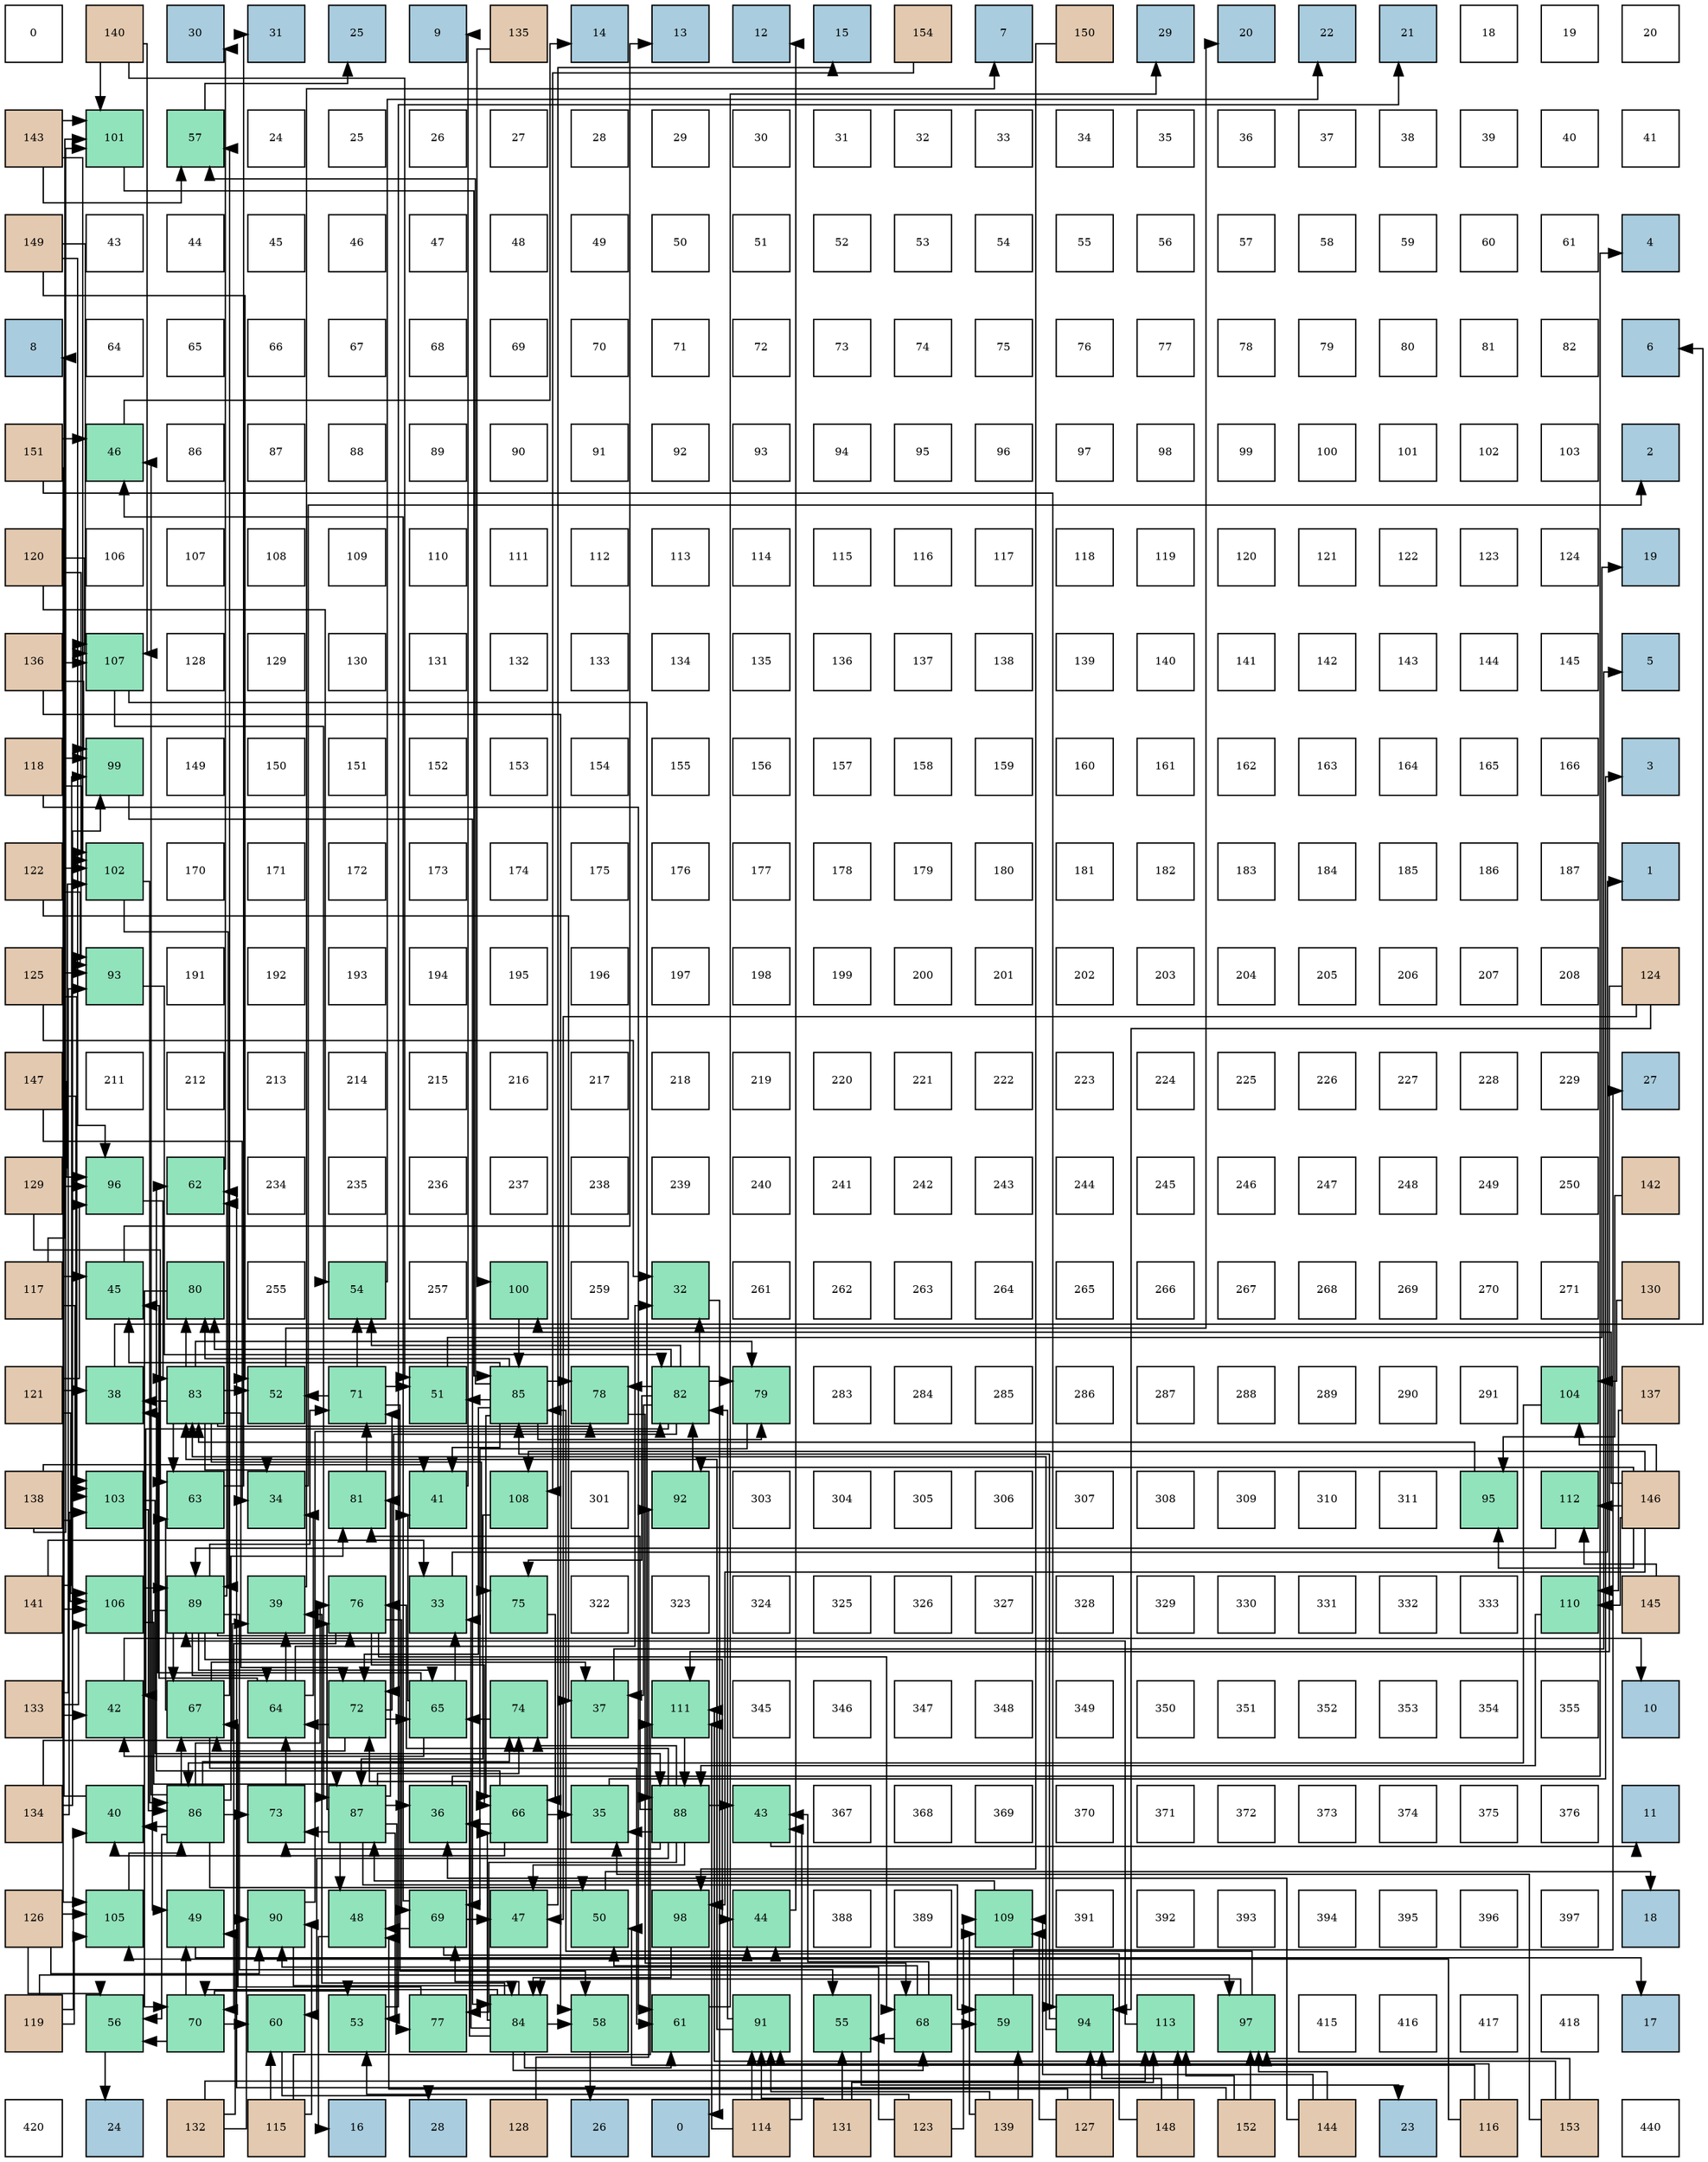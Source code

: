 digraph layout{
 rankdir=TB;
 splines=ortho;
 node [style=filled shape=square fixedsize=true width=0.6];
0[label="0", fontsize=8, fillcolor="#ffffff"];
1[label="140", fontsize=8, fillcolor="#e3c9af"];
2[label="30", fontsize=8, fillcolor="#a9ccde"];
3[label="31", fontsize=8, fillcolor="#a9ccde"];
4[label="25", fontsize=8, fillcolor="#a9ccde"];
5[label="9", fontsize=8, fillcolor="#a9ccde"];
6[label="135", fontsize=8, fillcolor="#e3c9af"];
7[label="14", fontsize=8, fillcolor="#a9ccde"];
8[label="13", fontsize=8, fillcolor="#a9ccde"];
9[label="12", fontsize=8, fillcolor="#a9ccde"];
10[label="15", fontsize=8, fillcolor="#a9ccde"];
11[label="154", fontsize=8, fillcolor="#e3c9af"];
12[label="7", fontsize=8, fillcolor="#a9ccde"];
13[label="150", fontsize=8, fillcolor="#e3c9af"];
14[label="29", fontsize=8, fillcolor="#a9ccde"];
15[label="20", fontsize=8, fillcolor="#a9ccde"];
16[label="22", fontsize=8, fillcolor="#a9ccde"];
17[label="21", fontsize=8, fillcolor="#a9ccde"];
18[label="18", fontsize=8, fillcolor="#ffffff"];
19[label="19", fontsize=8, fillcolor="#ffffff"];
20[label="20", fontsize=8, fillcolor="#ffffff"];
21[label="143", fontsize=8, fillcolor="#e3c9af"];
22[label="101", fontsize=8, fillcolor="#91e3bb"];
23[label="57", fontsize=8, fillcolor="#91e3bb"];
24[label="24", fontsize=8, fillcolor="#ffffff"];
25[label="25", fontsize=8, fillcolor="#ffffff"];
26[label="26", fontsize=8, fillcolor="#ffffff"];
27[label="27", fontsize=8, fillcolor="#ffffff"];
28[label="28", fontsize=8, fillcolor="#ffffff"];
29[label="29", fontsize=8, fillcolor="#ffffff"];
30[label="30", fontsize=8, fillcolor="#ffffff"];
31[label="31", fontsize=8, fillcolor="#ffffff"];
32[label="32", fontsize=8, fillcolor="#ffffff"];
33[label="33", fontsize=8, fillcolor="#ffffff"];
34[label="34", fontsize=8, fillcolor="#ffffff"];
35[label="35", fontsize=8, fillcolor="#ffffff"];
36[label="36", fontsize=8, fillcolor="#ffffff"];
37[label="37", fontsize=8, fillcolor="#ffffff"];
38[label="38", fontsize=8, fillcolor="#ffffff"];
39[label="39", fontsize=8, fillcolor="#ffffff"];
40[label="40", fontsize=8, fillcolor="#ffffff"];
41[label="41", fontsize=8, fillcolor="#ffffff"];
42[label="149", fontsize=8, fillcolor="#e3c9af"];
43[label="43", fontsize=8, fillcolor="#ffffff"];
44[label="44", fontsize=8, fillcolor="#ffffff"];
45[label="45", fontsize=8, fillcolor="#ffffff"];
46[label="46", fontsize=8, fillcolor="#ffffff"];
47[label="47", fontsize=8, fillcolor="#ffffff"];
48[label="48", fontsize=8, fillcolor="#ffffff"];
49[label="49", fontsize=8, fillcolor="#ffffff"];
50[label="50", fontsize=8, fillcolor="#ffffff"];
51[label="51", fontsize=8, fillcolor="#ffffff"];
52[label="52", fontsize=8, fillcolor="#ffffff"];
53[label="53", fontsize=8, fillcolor="#ffffff"];
54[label="54", fontsize=8, fillcolor="#ffffff"];
55[label="55", fontsize=8, fillcolor="#ffffff"];
56[label="56", fontsize=8, fillcolor="#ffffff"];
57[label="57", fontsize=8, fillcolor="#ffffff"];
58[label="58", fontsize=8, fillcolor="#ffffff"];
59[label="59", fontsize=8, fillcolor="#ffffff"];
60[label="60", fontsize=8, fillcolor="#ffffff"];
61[label="61", fontsize=8, fillcolor="#ffffff"];
62[label="4", fontsize=8, fillcolor="#a9ccde"];
63[label="8", fontsize=8, fillcolor="#a9ccde"];
64[label="64", fontsize=8, fillcolor="#ffffff"];
65[label="65", fontsize=8, fillcolor="#ffffff"];
66[label="66", fontsize=8, fillcolor="#ffffff"];
67[label="67", fontsize=8, fillcolor="#ffffff"];
68[label="68", fontsize=8, fillcolor="#ffffff"];
69[label="69", fontsize=8, fillcolor="#ffffff"];
70[label="70", fontsize=8, fillcolor="#ffffff"];
71[label="71", fontsize=8, fillcolor="#ffffff"];
72[label="72", fontsize=8, fillcolor="#ffffff"];
73[label="73", fontsize=8, fillcolor="#ffffff"];
74[label="74", fontsize=8, fillcolor="#ffffff"];
75[label="75", fontsize=8, fillcolor="#ffffff"];
76[label="76", fontsize=8, fillcolor="#ffffff"];
77[label="77", fontsize=8, fillcolor="#ffffff"];
78[label="78", fontsize=8, fillcolor="#ffffff"];
79[label="79", fontsize=8, fillcolor="#ffffff"];
80[label="80", fontsize=8, fillcolor="#ffffff"];
81[label="81", fontsize=8, fillcolor="#ffffff"];
82[label="82", fontsize=8, fillcolor="#ffffff"];
83[label="6", fontsize=8, fillcolor="#a9ccde"];
84[label="151", fontsize=8, fillcolor="#e3c9af"];
85[label="46", fontsize=8, fillcolor="#91e3bb"];
86[label="86", fontsize=8, fillcolor="#ffffff"];
87[label="87", fontsize=8, fillcolor="#ffffff"];
88[label="88", fontsize=8, fillcolor="#ffffff"];
89[label="89", fontsize=8, fillcolor="#ffffff"];
90[label="90", fontsize=8, fillcolor="#ffffff"];
91[label="91", fontsize=8, fillcolor="#ffffff"];
92[label="92", fontsize=8, fillcolor="#ffffff"];
93[label="93", fontsize=8, fillcolor="#ffffff"];
94[label="94", fontsize=8, fillcolor="#ffffff"];
95[label="95", fontsize=8, fillcolor="#ffffff"];
96[label="96", fontsize=8, fillcolor="#ffffff"];
97[label="97", fontsize=8, fillcolor="#ffffff"];
98[label="98", fontsize=8, fillcolor="#ffffff"];
99[label="99", fontsize=8, fillcolor="#ffffff"];
100[label="100", fontsize=8, fillcolor="#ffffff"];
101[label="101", fontsize=8, fillcolor="#ffffff"];
102[label="102", fontsize=8, fillcolor="#ffffff"];
103[label="103", fontsize=8, fillcolor="#ffffff"];
104[label="2", fontsize=8, fillcolor="#a9ccde"];
105[label="120", fontsize=8, fillcolor="#e3c9af"];
106[label="106", fontsize=8, fillcolor="#ffffff"];
107[label="107", fontsize=8, fillcolor="#ffffff"];
108[label="108", fontsize=8, fillcolor="#ffffff"];
109[label="109", fontsize=8, fillcolor="#ffffff"];
110[label="110", fontsize=8, fillcolor="#ffffff"];
111[label="111", fontsize=8, fillcolor="#ffffff"];
112[label="112", fontsize=8, fillcolor="#ffffff"];
113[label="113", fontsize=8, fillcolor="#ffffff"];
114[label="114", fontsize=8, fillcolor="#ffffff"];
115[label="115", fontsize=8, fillcolor="#ffffff"];
116[label="116", fontsize=8, fillcolor="#ffffff"];
117[label="117", fontsize=8, fillcolor="#ffffff"];
118[label="118", fontsize=8, fillcolor="#ffffff"];
119[label="119", fontsize=8, fillcolor="#ffffff"];
120[label="120", fontsize=8, fillcolor="#ffffff"];
121[label="121", fontsize=8, fillcolor="#ffffff"];
122[label="122", fontsize=8, fillcolor="#ffffff"];
123[label="123", fontsize=8, fillcolor="#ffffff"];
124[label="124", fontsize=8, fillcolor="#ffffff"];
125[label="19", fontsize=8, fillcolor="#a9ccde"];
126[label="136", fontsize=8, fillcolor="#e3c9af"];
127[label="107", fontsize=8, fillcolor="#91e3bb"];
128[label="128", fontsize=8, fillcolor="#ffffff"];
129[label="129", fontsize=8, fillcolor="#ffffff"];
130[label="130", fontsize=8, fillcolor="#ffffff"];
131[label="131", fontsize=8, fillcolor="#ffffff"];
132[label="132", fontsize=8, fillcolor="#ffffff"];
133[label="133", fontsize=8, fillcolor="#ffffff"];
134[label="134", fontsize=8, fillcolor="#ffffff"];
135[label="135", fontsize=8, fillcolor="#ffffff"];
136[label="136", fontsize=8, fillcolor="#ffffff"];
137[label="137", fontsize=8, fillcolor="#ffffff"];
138[label="138", fontsize=8, fillcolor="#ffffff"];
139[label="139", fontsize=8, fillcolor="#ffffff"];
140[label="140", fontsize=8, fillcolor="#ffffff"];
141[label="141", fontsize=8, fillcolor="#ffffff"];
142[label="142", fontsize=8, fillcolor="#ffffff"];
143[label="143", fontsize=8, fillcolor="#ffffff"];
144[label="144", fontsize=8, fillcolor="#ffffff"];
145[label="145", fontsize=8, fillcolor="#ffffff"];
146[label="5", fontsize=8, fillcolor="#a9ccde"];
147[label="118", fontsize=8, fillcolor="#e3c9af"];
148[label="99", fontsize=8, fillcolor="#91e3bb"];
149[label="149", fontsize=8, fillcolor="#ffffff"];
150[label="150", fontsize=8, fillcolor="#ffffff"];
151[label="151", fontsize=8, fillcolor="#ffffff"];
152[label="152", fontsize=8, fillcolor="#ffffff"];
153[label="153", fontsize=8, fillcolor="#ffffff"];
154[label="154", fontsize=8, fillcolor="#ffffff"];
155[label="155", fontsize=8, fillcolor="#ffffff"];
156[label="156", fontsize=8, fillcolor="#ffffff"];
157[label="157", fontsize=8, fillcolor="#ffffff"];
158[label="158", fontsize=8, fillcolor="#ffffff"];
159[label="159", fontsize=8, fillcolor="#ffffff"];
160[label="160", fontsize=8, fillcolor="#ffffff"];
161[label="161", fontsize=8, fillcolor="#ffffff"];
162[label="162", fontsize=8, fillcolor="#ffffff"];
163[label="163", fontsize=8, fillcolor="#ffffff"];
164[label="164", fontsize=8, fillcolor="#ffffff"];
165[label="165", fontsize=8, fillcolor="#ffffff"];
166[label="166", fontsize=8, fillcolor="#ffffff"];
167[label="3", fontsize=8, fillcolor="#a9ccde"];
168[label="122", fontsize=8, fillcolor="#e3c9af"];
169[label="102", fontsize=8, fillcolor="#91e3bb"];
170[label="170", fontsize=8, fillcolor="#ffffff"];
171[label="171", fontsize=8, fillcolor="#ffffff"];
172[label="172", fontsize=8, fillcolor="#ffffff"];
173[label="173", fontsize=8, fillcolor="#ffffff"];
174[label="174", fontsize=8, fillcolor="#ffffff"];
175[label="175", fontsize=8, fillcolor="#ffffff"];
176[label="176", fontsize=8, fillcolor="#ffffff"];
177[label="177", fontsize=8, fillcolor="#ffffff"];
178[label="178", fontsize=8, fillcolor="#ffffff"];
179[label="179", fontsize=8, fillcolor="#ffffff"];
180[label="180", fontsize=8, fillcolor="#ffffff"];
181[label="181", fontsize=8, fillcolor="#ffffff"];
182[label="182", fontsize=8, fillcolor="#ffffff"];
183[label="183", fontsize=8, fillcolor="#ffffff"];
184[label="184", fontsize=8, fillcolor="#ffffff"];
185[label="185", fontsize=8, fillcolor="#ffffff"];
186[label="186", fontsize=8, fillcolor="#ffffff"];
187[label="187", fontsize=8, fillcolor="#ffffff"];
188[label="1", fontsize=8, fillcolor="#a9ccde"];
189[label="125", fontsize=8, fillcolor="#e3c9af"];
190[label="93", fontsize=8, fillcolor="#91e3bb"];
191[label="191", fontsize=8, fillcolor="#ffffff"];
192[label="192", fontsize=8, fillcolor="#ffffff"];
193[label="193", fontsize=8, fillcolor="#ffffff"];
194[label="194", fontsize=8, fillcolor="#ffffff"];
195[label="195", fontsize=8, fillcolor="#ffffff"];
196[label="196", fontsize=8, fillcolor="#ffffff"];
197[label="197", fontsize=8, fillcolor="#ffffff"];
198[label="198", fontsize=8, fillcolor="#ffffff"];
199[label="199", fontsize=8, fillcolor="#ffffff"];
200[label="200", fontsize=8, fillcolor="#ffffff"];
201[label="201", fontsize=8, fillcolor="#ffffff"];
202[label="202", fontsize=8, fillcolor="#ffffff"];
203[label="203", fontsize=8, fillcolor="#ffffff"];
204[label="204", fontsize=8, fillcolor="#ffffff"];
205[label="205", fontsize=8, fillcolor="#ffffff"];
206[label="206", fontsize=8, fillcolor="#ffffff"];
207[label="207", fontsize=8, fillcolor="#ffffff"];
208[label="208", fontsize=8, fillcolor="#ffffff"];
209[label="124", fontsize=8, fillcolor="#e3c9af"];
210[label="147", fontsize=8, fillcolor="#e3c9af"];
211[label="211", fontsize=8, fillcolor="#ffffff"];
212[label="212", fontsize=8, fillcolor="#ffffff"];
213[label="213", fontsize=8, fillcolor="#ffffff"];
214[label="214", fontsize=8, fillcolor="#ffffff"];
215[label="215", fontsize=8, fillcolor="#ffffff"];
216[label="216", fontsize=8, fillcolor="#ffffff"];
217[label="217", fontsize=8, fillcolor="#ffffff"];
218[label="218", fontsize=8, fillcolor="#ffffff"];
219[label="219", fontsize=8, fillcolor="#ffffff"];
220[label="220", fontsize=8, fillcolor="#ffffff"];
221[label="221", fontsize=8, fillcolor="#ffffff"];
222[label="222", fontsize=8, fillcolor="#ffffff"];
223[label="223", fontsize=8, fillcolor="#ffffff"];
224[label="224", fontsize=8, fillcolor="#ffffff"];
225[label="225", fontsize=8, fillcolor="#ffffff"];
226[label="226", fontsize=8, fillcolor="#ffffff"];
227[label="227", fontsize=8, fillcolor="#ffffff"];
228[label="228", fontsize=8, fillcolor="#ffffff"];
229[label="229", fontsize=8, fillcolor="#ffffff"];
230[label="27", fontsize=8, fillcolor="#a9ccde"];
231[label="129", fontsize=8, fillcolor="#e3c9af"];
232[label="96", fontsize=8, fillcolor="#91e3bb"];
233[label="62", fontsize=8, fillcolor="#91e3bb"];
234[label="234", fontsize=8, fillcolor="#ffffff"];
235[label="235", fontsize=8, fillcolor="#ffffff"];
236[label="236", fontsize=8, fillcolor="#ffffff"];
237[label="237", fontsize=8, fillcolor="#ffffff"];
238[label="238", fontsize=8, fillcolor="#ffffff"];
239[label="239", fontsize=8, fillcolor="#ffffff"];
240[label="240", fontsize=8, fillcolor="#ffffff"];
241[label="241", fontsize=8, fillcolor="#ffffff"];
242[label="242", fontsize=8, fillcolor="#ffffff"];
243[label="243", fontsize=8, fillcolor="#ffffff"];
244[label="244", fontsize=8, fillcolor="#ffffff"];
245[label="245", fontsize=8, fillcolor="#ffffff"];
246[label="246", fontsize=8, fillcolor="#ffffff"];
247[label="247", fontsize=8, fillcolor="#ffffff"];
248[label="248", fontsize=8, fillcolor="#ffffff"];
249[label="249", fontsize=8, fillcolor="#ffffff"];
250[label="250", fontsize=8, fillcolor="#ffffff"];
251[label="142", fontsize=8, fillcolor="#e3c9af"];
252[label="117", fontsize=8, fillcolor="#e3c9af"];
253[label="45", fontsize=8, fillcolor="#91e3bb"];
254[label="80", fontsize=8, fillcolor="#91e3bb"];
255[label="255", fontsize=8, fillcolor="#ffffff"];
256[label="54", fontsize=8, fillcolor="#91e3bb"];
257[label="257", fontsize=8, fillcolor="#ffffff"];
258[label="100", fontsize=8, fillcolor="#91e3bb"];
259[label="259", fontsize=8, fillcolor="#ffffff"];
260[label="32", fontsize=8, fillcolor="#91e3bb"];
261[label="261", fontsize=8, fillcolor="#ffffff"];
262[label="262", fontsize=8, fillcolor="#ffffff"];
263[label="263", fontsize=8, fillcolor="#ffffff"];
264[label="264", fontsize=8, fillcolor="#ffffff"];
265[label="265", fontsize=8, fillcolor="#ffffff"];
266[label="266", fontsize=8, fillcolor="#ffffff"];
267[label="267", fontsize=8, fillcolor="#ffffff"];
268[label="268", fontsize=8, fillcolor="#ffffff"];
269[label="269", fontsize=8, fillcolor="#ffffff"];
270[label="270", fontsize=8, fillcolor="#ffffff"];
271[label="271", fontsize=8, fillcolor="#ffffff"];
272[label="130", fontsize=8, fillcolor="#e3c9af"];
273[label="121", fontsize=8, fillcolor="#e3c9af"];
274[label="38", fontsize=8, fillcolor="#91e3bb"];
275[label="83", fontsize=8, fillcolor="#91e3bb"];
276[label="52", fontsize=8, fillcolor="#91e3bb"];
277[label="71", fontsize=8, fillcolor="#91e3bb"];
278[label="51", fontsize=8, fillcolor="#91e3bb"];
279[label="85", fontsize=8, fillcolor="#91e3bb"];
280[label="78", fontsize=8, fillcolor="#91e3bb"];
281[label="82", fontsize=8, fillcolor="#91e3bb"];
282[label="79", fontsize=8, fillcolor="#91e3bb"];
283[label="283", fontsize=8, fillcolor="#ffffff"];
284[label="284", fontsize=8, fillcolor="#ffffff"];
285[label="285", fontsize=8, fillcolor="#ffffff"];
286[label="286", fontsize=8, fillcolor="#ffffff"];
287[label="287", fontsize=8, fillcolor="#ffffff"];
288[label="288", fontsize=8, fillcolor="#ffffff"];
289[label="289", fontsize=8, fillcolor="#ffffff"];
290[label="290", fontsize=8, fillcolor="#ffffff"];
291[label="291", fontsize=8, fillcolor="#ffffff"];
292[label="104", fontsize=8, fillcolor="#91e3bb"];
293[label="137", fontsize=8, fillcolor="#e3c9af"];
294[label="138", fontsize=8, fillcolor="#e3c9af"];
295[label="103", fontsize=8, fillcolor="#91e3bb"];
296[label="63", fontsize=8, fillcolor="#91e3bb"];
297[label="34", fontsize=8, fillcolor="#91e3bb"];
298[label="81", fontsize=8, fillcolor="#91e3bb"];
299[label="41", fontsize=8, fillcolor="#91e3bb"];
300[label="108", fontsize=8, fillcolor="#91e3bb"];
301[label="301", fontsize=8, fillcolor="#ffffff"];
302[label="92", fontsize=8, fillcolor="#91e3bb"];
303[label="303", fontsize=8, fillcolor="#ffffff"];
304[label="304", fontsize=8, fillcolor="#ffffff"];
305[label="305", fontsize=8, fillcolor="#ffffff"];
306[label="306", fontsize=8, fillcolor="#ffffff"];
307[label="307", fontsize=8, fillcolor="#ffffff"];
308[label="308", fontsize=8, fillcolor="#ffffff"];
309[label="309", fontsize=8, fillcolor="#ffffff"];
310[label="310", fontsize=8, fillcolor="#ffffff"];
311[label="311", fontsize=8, fillcolor="#ffffff"];
312[label="95", fontsize=8, fillcolor="#91e3bb"];
313[label="112", fontsize=8, fillcolor="#91e3bb"];
314[label="146", fontsize=8, fillcolor="#e3c9af"];
315[label="141", fontsize=8, fillcolor="#e3c9af"];
316[label="106", fontsize=8, fillcolor="#91e3bb"];
317[label="89", fontsize=8, fillcolor="#91e3bb"];
318[label="39", fontsize=8, fillcolor="#91e3bb"];
319[label="76", fontsize=8, fillcolor="#91e3bb"];
320[label="33", fontsize=8, fillcolor="#91e3bb"];
321[label="75", fontsize=8, fillcolor="#91e3bb"];
322[label="322", fontsize=8, fillcolor="#ffffff"];
323[label="323", fontsize=8, fillcolor="#ffffff"];
324[label="324", fontsize=8, fillcolor="#ffffff"];
325[label="325", fontsize=8, fillcolor="#ffffff"];
326[label="326", fontsize=8, fillcolor="#ffffff"];
327[label="327", fontsize=8, fillcolor="#ffffff"];
328[label="328", fontsize=8, fillcolor="#ffffff"];
329[label="329", fontsize=8, fillcolor="#ffffff"];
330[label="330", fontsize=8, fillcolor="#ffffff"];
331[label="331", fontsize=8, fillcolor="#ffffff"];
332[label="332", fontsize=8, fillcolor="#ffffff"];
333[label="333", fontsize=8, fillcolor="#ffffff"];
334[label="110", fontsize=8, fillcolor="#91e3bb"];
335[label="145", fontsize=8, fillcolor="#e3c9af"];
336[label="133", fontsize=8, fillcolor="#e3c9af"];
337[label="42", fontsize=8, fillcolor="#91e3bb"];
338[label="67", fontsize=8, fillcolor="#91e3bb"];
339[label="64", fontsize=8, fillcolor="#91e3bb"];
340[label="72", fontsize=8, fillcolor="#91e3bb"];
341[label="65", fontsize=8, fillcolor="#91e3bb"];
342[label="74", fontsize=8, fillcolor="#91e3bb"];
343[label="37", fontsize=8, fillcolor="#91e3bb"];
344[label="111", fontsize=8, fillcolor="#91e3bb"];
345[label="345", fontsize=8, fillcolor="#ffffff"];
346[label="346", fontsize=8, fillcolor="#ffffff"];
347[label="347", fontsize=8, fillcolor="#ffffff"];
348[label="348", fontsize=8, fillcolor="#ffffff"];
349[label="349", fontsize=8, fillcolor="#ffffff"];
350[label="350", fontsize=8, fillcolor="#ffffff"];
351[label="351", fontsize=8, fillcolor="#ffffff"];
352[label="352", fontsize=8, fillcolor="#ffffff"];
353[label="353", fontsize=8, fillcolor="#ffffff"];
354[label="354", fontsize=8, fillcolor="#ffffff"];
355[label="355", fontsize=8, fillcolor="#ffffff"];
356[label="10", fontsize=8, fillcolor="#a9ccde"];
357[label="134", fontsize=8, fillcolor="#e3c9af"];
358[label="40", fontsize=8, fillcolor="#91e3bb"];
359[label="86", fontsize=8, fillcolor="#91e3bb"];
360[label="73", fontsize=8, fillcolor="#91e3bb"];
361[label="87", fontsize=8, fillcolor="#91e3bb"];
362[label="36", fontsize=8, fillcolor="#91e3bb"];
363[label="66", fontsize=8, fillcolor="#91e3bb"];
364[label="35", fontsize=8, fillcolor="#91e3bb"];
365[label="88", fontsize=8, fillcolor="#91e3bb"];
366[label="43", fontsize=8, fillcolor="#91e3bb"];
367[label="367", fontsize=8, fillcolor="#ffffff"];
368[label="368", fontsize=8, fillcolor="#ffffff"];
369[label="369", fontsize=8, fillcolor="#ffffff"];
370[label="370", fontsize=8, fillcolor="#ffffff"];
371[label="371", fontsize=8, fillcolor="#ffffff"];
372[label="372", fontsize=8, fillcolor="#ffffff"];
373[label="373", fontsize=8, fillcolor="#ffffff"];
374[label="374", fontsize=8, fillcolor="#ffffff"];
375[label="375", fontsize=8, fillcolor="#ffffff"];
376[label="376", fontsize=8, fillcolor="#ffffff"];
377[label="11", fontsize=8, fillcolor="#a9ccde"];
378[label="126", fontsize=8, fillcolor="#e3c9af"];
379[label="105", fontsize=8, fillcolor="#91e3bb"];
380[label="49", fontsize=8, fillcolor="#91e3bb"];
381[label="90", fontsize=8, fillcolor="#91e3bb"];
382[label="48", fontsize=8, fillcolor="#91e3bb"];
383[label="69", fontsize=8, fillcolor="#91e3bb"];
384[label="47", fontsize=8, fillcolor="#91e3bb"];
385[label="50", fontsize=8, fillcolor="#91e3bb"];
386[label="98", fontsize=8, fillcolor="#91e3bb"];
387[label="44", fontsize=8, fillcolor="#91e3bb"];
388[label="388", fontsize=8, fillcolor="#ffffff"];
389[label="389", fontsize=8, fillcolor="#ffffff"];
390[label="109", fontsize=8, fillcolor="#91e3bb"];
391[label="391", fontsize=8, fillcolor="#ffffff"];
392[label="392", fontsize=8, fillcolor="#ffffff"];
393[label="393", fontsize=8, fillcolor="#ffffff"];
394[label="394", fontsize=8, fillcolor="#ffffff"];
395[label="395", fontsize=8, fillcolor="#ffffff"];
396[label="396", fontsize=8, fillcolor="#ffffff"];
397[label="397", fontsize=8, fillcolor="#ffffff"];
398[label="18", fontsize=8, fillcolor="#a9ccde"];
399[label="119", fontsize=8, fillcolor="#e3c9af"];
400[label="56", fontsize=8, fillcolor="#91e3bb"];
401[label="70", fontsize=8, fillcolor="#91e3bb"];
402[label="60", fontsize=8, fillcolor="#91e3bb"];
403[label="53", fontsize=8, fillcolor="#91e3bb"];
404[label="77", fontsize=8, fillcolor="#91e3bb"];
405[label="84", fontsize=8, fillcolor="#91e3bb"];
406[label="58", fontsize=8, fillcolor="#91e3bb"];
407[label="61", fontsize=8, fillcolor="#91e3bb"];
408[label="91", fontsize=8, fillcolor="#91e3bb"];
409[label="55", fontsize=8, fillcolor="#91e3bb"];
410[label="68", fontsize=8, fillcolor="#91e3bb"];
411[label="59", fontsize=8, fillcolor="#91e3bb"];
412[label="94", fontsize=8, fillcolor="#91e3bb"];
413[label="113", fontsize=8, fillcolor="#91e3bb"];
414[label="97", fontsize=8, fillcolor="#91e3bb"];
415[label="415", fontsize=8, fillcolor="#ffffff"];
416[label="416", fontsize=8, fillcolor="#ffffff"];
417[label="417", fontsize=8, fillcolor="#ffffff"];
418[label="418", fontsize=8, fillcolor="#ffffff"];
419[label="17", fontsize=8, fillcolor="#a9ccde"];
420[label="420", fontsize=8, fillcolor="#ffffff"];
421[label="24", fontsize=8, fillcolor="#a9ccde"];
422[label="132", fontsize=8, fillcolor="#e3c9af"];
423[label="115", fontsize=8, fillcolor="#e3c9af"];
424[label="16", fontsize=8, fillcolor="#a9ccde"];
425[label="28", fontsize=8, fillcolor="#a9ccde"];
426[label="128", fontsize=8, fillcolor="#e3c9af"];
427[label="26", fontsize=8, fillcolor="#a9ccde"];
428[label="0", fontsize=8, fillcolor="#a9ccde"];
429[label="114", fontsize=8, fillcolor="#e3c9af"];
430[label="131", fontsize=8, fillcolor="#e3c9af"];
431[label="123", fontsize=8, fillcolor="#e3c9af"];
432[label="139", fontsize=8, fillcolor="#e3c9af"];
433[label="127", fontsize=8, fillcolor="#e3c9af"];
434[label="148", fontsize=8, fillcolor="#e3c9af"];
435[label="152", fontsize=8, fillcolor="#e3c9af"];
436[label="144", fontsize=8, fillcolor="#e3c9af"];
437[label="23", fontsize=8, fillcolor="#a9ccde"];
438[label="116", fontsize=8, fillcolor="#e3c9af"];
439[label="153", fontsize=8, fillcolor="#e3c9af"];
440[label="440", fontsize=8, fillcolor="#ffffff"];
edge [constraint=false, style=vis];260 -> 428;
320 -> 188;
297 -> 104;
364 -> 167;
362 -> 62;
343 -> 146;
274 -> 83;
318 -> 12;
358 -> 63;
299 -> 5;
337 -> 356;
366 -> 377;
387 -> 9;
253 -> 8;
85 -> 7;
384 -> 10;
382 -> 424;
380 -> 419;
385 -> 398;
278 -> 125;
276 -> 15;
403 -> 17;
256 -> 16;
409 -> 437;
400 -> 421;
23 -> 4;
406 -> 427;
411 -> 230;
402 -> 425;
407 -> 14;
233 -> 2;
296 -> 3;
339 -> 260;
339 -> 297;
339 -> 318;
339 -> 253;
341 -> 320;
341 -> 274;
341 -> 299;
341 -> 337;
363 -> 364;
363 -> 362;
363 -> 358;
363 -> 233;
338 -> 343;
338 -> 23;
338 -> 407;
338 -> 296;
410 -> 366;
410 -> 385;
410 -> 409;
410 -> 411;
383 -> 387;
383 -> 85;
383 -> 384;
383 -> 382;
401 -> 380;
401 -> 403;
401 -> 400;
401 -> 402;
277 -> 278;
277 -> 276;
277 -> 256;
277 -> 406;
340 -> 339;
340 -> 341;
340 -> 338;
340 -> 277;
360 -> 339;
342 -> 341;
321 -> 363;
319 -> 363;
319 -> 410;
319 -> 383;
319 -> 401;
404 -> 338;
280 -> 410;
282 -> 383;
254 -> 401;
298 -> 277;
281 -> 260;
281 -> 343;
281 -> 337;
281 -> 256;
281 -> 340;
281 -> 321;
281 -> 280;
281 -> 282;
281 -> 254;
275 -> 297;
275 -> 274;
275 -> 276;
275 -> 296;
275 -> 340;
275 -> 321;
275 -> 280;
275 -> 282;
275 -> 254;
405 -> 320;
405 -> 318;
405 -> 406;
405 -> 407;
405 -> 363;
405 -> 410;
405 -> 383;
405 -> 401;
405 -> 340;
279 -> 299;
279 -> 253;
279 -> 278;
279 -> 23;
279 -> 363;
279 -> 340;
279 -> 280;
279 -> 282;
279 -> 254;
359 -> 358;
359 -> 85;
359 -> 385;
359 -> 400;
359 -> 338;
359 -> 360;
359 -> 342;
359 -> 319;
359 -> 298;
361 -> 362;
361 -> 382;
361 -> 403;
361 -> 411;
361 -> 360;
361 -> 342;
361 -> 319;
361 -> 404;
361 -> 298;
365 -> 364;
365 -> 366;
365 -> 384;
365 -> 402;
365 -> 360;
365 -> 342;
365 -> 319;
365 -> 404;
365 -> 298;
317 -> 387;
317 -> 380;
317 -> 409;
317 -> 233;
317 -> 339;
317 -> 341;
317 -> 338;
317 -> 277;
317 -> 319;
381 -> 281;
381 -> 405;
408 -> 281;
408 -> 275;
302 -> 281;
190 -> 281;
412 -> 275;
412 -> 279;
312 -> 275;
232 -> 275;
414 -> 405;
414 -> 279;
386 -> 405;
148 -> 405;
258 -> 279;
22 -> 279;
169 -> 359;
169 -> 317;
295 -> 359;
295 -> 365;
292 -> 359;
379 -> 359;
316 -> 361;
316 -> 317;
127 -> 361;
127 -> 365;
300 -> 361;
390 -> 361;
334 -> 365;
344 -> 365;
313 -> 317;
413 -> 317;
429 -> 366;
429 -> 408;
429 -> 344;
423 -> 402;
423 -> 381;
423 -> 344;
438 -> 385;
438 -> 408;
438 -> 379;
252 -> 253;
252 -> 22;
252 -> 295;
147 -> 407;
147 -> 148;
147 -> 169;
399 -> 358;
399 -> 414;
399 -> 379;
105 -> 256;
105 -> 190;
105 -> 127;
273 -> 274;
273 -> 232;
273 -> 316;
168 -> 343;
168 -> 190;
168 -> 169;
431 -> 403;
431 -> 381;
431 -> 390;
209 -> 384;
209 -> 412;
209 -> 344;
189 -> 260;
189 -> 190;
189 -> 295;
378 -> 400;
378 -> 381;
378 -> 379;
433 -> 382;
433 -> 412;
433 -> 390;
426 -> 302;
231 -> 296;
231 -> 232;
231 -> 169;
272 -> 292;
430 -> 409;
430 -> 408;
430 -> 413;
422 -> 380;
422 -> 381;
422 -> 413;
336 -> 337;
336 -> 190;
336 -> 316;
357 -> 318;
357 -> 148;
357 -> 295;
6 -> 258;
126 -> 406;
126 -> 148;
126 -> 127;
293 -> 334;
294 -> 299;
294 -> 22;
294 -> 316;
432 -> 411;
432 -> 408;
432 -> 390;
1 -> 278;
1 -> 22;
1 -> 127;
315 -> 320;
315 -> 148;
315 -> 316;
251 -> 312;
21 -> 23;
21 -> 22;
21 -> 169;
436 -> 362;
436 -> 414;
436 -> 390;
335 -> 313;
314 -> 302;
314 -> 312;
314 -> 386;
314 -> 258;
314 -> 292;
314 -> 300;
314 -> 334;
314 -> 313;
210 -> 297;
210 -> 232;
210 -> 295;
434 -> 387;
434 -> 412;
434 -> 413;
42 -> 276;
42 -> 232;
42 -> 127;
13 -> 386;
84 -> 85;
84 -> 412;
84 -> 379;
435 -> 233;
435 -> 414;
435 -> 413;
439 -> 364;
439 -> 414;
439 -> 344;
11 -> 300;
edge [constraint=true, style=invis];
0 -> 21 -> 42 -> 63 -> 84 -> 105 -> 126 -> 147 -> 168 -> 189 -> 210 -> 231 -> 252 -> 273 -> 294 -> 315 -> 336 -> 357 -> 378 -> 399 -> 420;
1 -> 22 -> 43 -> 64 -> 85 -> 106 -> 127 -> 148 -> 169 -> 190 -> 211 -> 232 -> 253 -> 274 -> 295 -> 316 -> 337 -> 358 -> 379 -> 400 -> 421;
2 -> 23 -> 44 -> 65 -> 86 -> 107 -> 128 -> 149 -> 170 -> 191 -> 212 -> 233 -> 254 -> 275 -> 296 -> 317 -> 338 -> 359 -> 380 -> 401 -> 422;
3 -> 24 -> 45 -> 66 -> 87 -> 108 -> 129 -> 150 -> 171 -> 192 -> 213 -> 234 -> 255 -> 276 -> 297 -> 318 -> 339 -> 360 -> 381 -> 402 -> 423;
4 -> 25 -> 46 -> 67 -> 88 -> 109 -> 130 -> 151 -> 172 -> 193 -> 214 -> 235 -> 256 -> 277 -> 298 -> 319 -> 340 -> 361 -> 382 -> 403 -> 424;
5 -> 26 -> 47 -> 68 -> 89 -> 110 -> 131 -> 152 -> 173 -> 194 -> 215 -> 236 -> 257 -> 278 -> 299 -> 320 -> 341 -> 362 -> 383 -> 404 -> 425;
6 -> 27 -> 48 -> 69 -> 90 -> 111 -> 132 -> 153 -> 174 -> 195 -> 216 -> 237 -> 258 -> 279 -> 300 -> 321 -> 342 -> 363 -> 384 -> 405 -> 426;
7 -> 28 -> 49 -> 70 -> 91 -> 112 -> 133 -> 154 -> 175 -> 196 -> 217 -> 238 -> 259 -> 280 -> 301 -> 322 -> 343 -> 364 -> 385 -> 406 -> 427;
8 -> 29 -> 50 -> 71 -> 92 -> 113 -> 134 -> 155 -> 176 -> 197 -> 218 -> 239 -> 260 -> 281 -> 302 -> 323 -> 344 -> 365 -> 386 -> 407 -> 428;
9 -> 30 -> 51 -> 72 -> 93 -> 114 -> 135 -> 156 -> 177 -> 198 -> 219 -> 240 -> 261 -> 282 -> 303 -> 324 -> 345 -> 366 -> 387 -> 408 -> 429;
10 -> 31 -> 52 -> 73 -> 94 -> 115 -> 136 -> 157 -> 178 -> 199 -> 220 -> 241 -> 262 -> 283 -> 304 -> 325 -> 346 -> 367 -> 388 -> 409 -> 430;
11 -> 32 -> 53 -> 74 -> 95 -> 116 -> 137 -> 158 -> 179 -> 200 -> 221 -> 242 -> 263 -> 284 -> 305 -> 326 -> 347 -> 368 -> 389 -> 410 -> 431;
12 -> 33 -> 54 -> 75 -> 96 -> 117 -> 138 -> 159 -> 180 -> 201 -> 222 -> 243 -> 264 -> 285 -> 306 -> 327 -> 348 -> 369 -> 390 -> 411 -> 432;
13 -> 34 -> 55 -> 76 -> 97 -> 118 -> 139 -> 160 -> 181 -> 202 -> 223 -> 244 -> 265 -> 286 -> 307 -> 328 -> 349 -> 370 -> 391 -> 412 -> 433;
14 -> 35 -> 56 -> 77 -> 98 -> 119 -> 140 -> 161 -> 182 -> 203 -> 224 -> 245 -> 266 -> 287 -> 308 -> 329 -> 350 -> 371 -> 392 -> 413 -> 434;
15 -> 36 -> 57 -> 78 -> 99 -> 120 -> 141 -> 162 -> 183 -> 204 -> 225 -> 246 -> 267 -> 288 -> 309 -> 330 -> 351 -> 372 -> 393 -> 414 -> 435;
16 -> 37 -> 58 -> 79 -> 100 -> 121 -> 142 -> 163 -> 184 -> 205 -> 226 -> 247 -> 268 -> 289 -> 310 -> 331 -> 352 -> 373 -> 394 -> 415 -> 436;
17 -> 38 -> 59 -> 80 -> 101 -> 122 -> 143 -> 164 -> 185 -> 206 -> 227 -> 248 -> 269 -> 290 -> 311 -> 332 -> 353 -> 374 -> 395 -> 416 -> 437;
18 -> 39 -> 60 -> 81 -> 102 -> 123 -> 144 -> 165 -> 186 -> 207 -> 228 -> 249 -> 270 -> 291 -> 312 -> 333 -> 354 -> 375 -> 396 -> 417 -> 438;
19 -> 40 -> 61 -> 82 -> 103 -> 124 -> 145 -> 166 -> 187 -> 208 -> 229 -> 250 -> 271 -> 292 -> 313 -> 334 -> 355 -> 376 -> 397 -> 418 -> 439;
20 -> 41 -> 62 -> 83 -> 104 -> 125 -> 146 -> 167 -> 188 -> 209 -> 230 -> 251 -> 272 -> 293 -> 314 -> 335 -> 356 -> 377 -> 398 -> 419 -> 440;
rank = same {0 -> 1 -> 2 -> 3 -> 4 -> 5 -> 6 -> 7 -> 8 -> 9 -> 10 -> 11 -> 12 -> 13 -> 14 -> 15 -> 16 -> 17 -> 18 -> 19 -> 20};
rank = same {21 -> 22 -> 23 -> 24 -> 25 -> 26 -> 27 -> 28 -> 29 -> 30 -> 31 -> 32 -> 33 -> 34 -> 35 -> 36 -> 37 -> 38 -> 39 -> 40 -> 41};
rank = same {42 -> 43 -> 44 -> 45 -> 46 -> 47 -> 48 -> 49 -> 50 -> 51 -> 52 -> 53 -> 54 -> 55 -> 56 -> 57 -> 58 -> 59 -> 60 -> 61 -> 62};
rank = same {63 -> 64 -> 65 -> 66 -> 67 -> 68 -> 69 -> 70 -> 71 -> 72 -> 73 -> 74 -> 75 -> 76 -> 77 -> 78 -> 79 -> 80 -> 81 -> 82 -> 83};
rank = same {84 -> 85 -> 86 -> 87 -> 88 -> 89 -> 90 -> 91 -> 92 -> 93 -> 94 -> 95 -> 96 -> 97 -> 98 -> 99 -> 100 -> 101 -> 102 -> 103 -> 104};
rank = same {105 -> 106 -> 107 -> 108 -> 109 -> 110 -> 111 -> 112 -> 113 -> 114 -> 115 -> 116 -> 117 -> 118 -> 119 -> 120 -> 121 -> 122 -> 123 -> 124 -> 125};
rank = same {126 -> 127 -> 128 -> 129 -> 130 -> 131 -> 132 -> 133 -> 134 -> 135 -> 136 -> 137 -> 138 -> 139 -> 140 -> 141 -> 142 -> 143 -> 144 -> 145 -> 146};
rank = same {147 -> 148 -> 149 -> 150 -> 151 -> 152 -> 153 -> 154 -> 155 -> 156 -> 157 -> 158 -> 159 -> 160 -> 161 -> 162 -> 163 -> 164 -> 165 -> 166 -> 167};
rank = same {168 -> 169 -> 170 -> 171 -> 172 -> 173 -> 174 -> 175 -> 176 -> 177 -> 178 -> 179 -> 180 -> 181 -> 182 -> 183 -> 184 -> 185 -> 186 -> 187 -> 188};
rank = same {189 -> 190 -> 191 -> 192 -> 193 -> 194 -> 195 -> 196 -> 197 -> 198 -> 199 -> 200 -> 201 -> 202 -> 203 -> 204 -> 205 -> 206 -> 207 -> 208 -> 209};
rank = same {210 -> 211 -> 212 -> 213 -> 214 -> 215 -> 216 -> 217 -> 218 -> 219 -> 220 -> 221 -> 222 -> 223 -> 224 -> 225 -> 226 -> 227 -> 228 -> 229 -> 230};
rank = same {231 -> 232 -> 233 -> 234 -> 235 -> 236 -> 237 -> 238 -> 239 -> 240 -> 241 -> 242 -> 243 -> 244 -> 245 -> 246 -> 247 -> 248 -> 249 -> 250 -> 251};
rank = same {252 -> 253 -> 254 -> 255 -> 256 -> 257 -> 258 -> 259 -> 260 -> 261 -> 262 -> 263 -> 264 -> 265 -> 266 -> 267 -> 268 -> 269 -> 270 -> 271 -> 272};
rank = same {273 -> 274 -> 275 -> 276 -> 277 -> 278 -> 279 -> 280 -> 281 -> 282 -> 283 -> 284 -> 285 -> 286 -> 287 -> 288 -> 289 -> 290 -> 291 -> 292 -> 293};
rank = same {294 -> 295 -> 296 -> 297 -> 298 -> 299 -> 300 -> 301 -> 302 -> 303 -> 304 -> 305 -> 306 -> 307 -> 308 -> 309 -> 310 -> 311 -> 312 -> 313 -> 314};
rank = same {315 -> 316 -> 317 -> 318 -> 319 -> 320 -> 321 -> 322 -> 323 -> 324 -> 325 -> 326 -> 327 -> 328 -> 329 -> 330 -> 331 -> 332 -> 333 -> 334 -> 335};
rank = same {336 -> 337 -> 338 -> 339 -> 340 -> 341 -> 342 -> 343 -> 344 -> 345 -> 346 -> 347 -> 348 -> 349 -> 350 -> 351 -> 352 -> 353 -> 354 -> 355 -> 356};
rank = same {357 -> 358 -> 359 -> 360 -> 361 -> 362 -> 363 -> 364 -> 365 -> 366 -> 367 -> 368 -> 369 -> 370 -> 371 -> 372 -> 373 -> 374 -> 375 -> 376 -> 377};
rank = same {378 -> 379 -> 380 -> 381 -> 382 -> 383 -> 384 -> 385 -> 386 -> 387 -> 388 -> 389 -> 390 -> 391 -> 392 -> 393 -> 394 -> 395 -> 396 -> 397 -> 398};
rank = same {399 -> 400 -> 401 -> 402 -> 403 -> 404 -> 405 -> 406 -> 407 -> 408 -> 409 -> 410 -> 411 -> 412 -> 413 -> 414 -> 415 -> 416 -> 417 -> 418 -> 419};
rank = same {420 -> 421 -> 422 -> 423 -> 424 -> 425 -> 426 -> 427 -> 428 -> 429 -> 430 -> 431 -> 432 -> 433 -> 434 -> 435 -> 436 -> 437 -> 438 -> 439 -> 440};
}